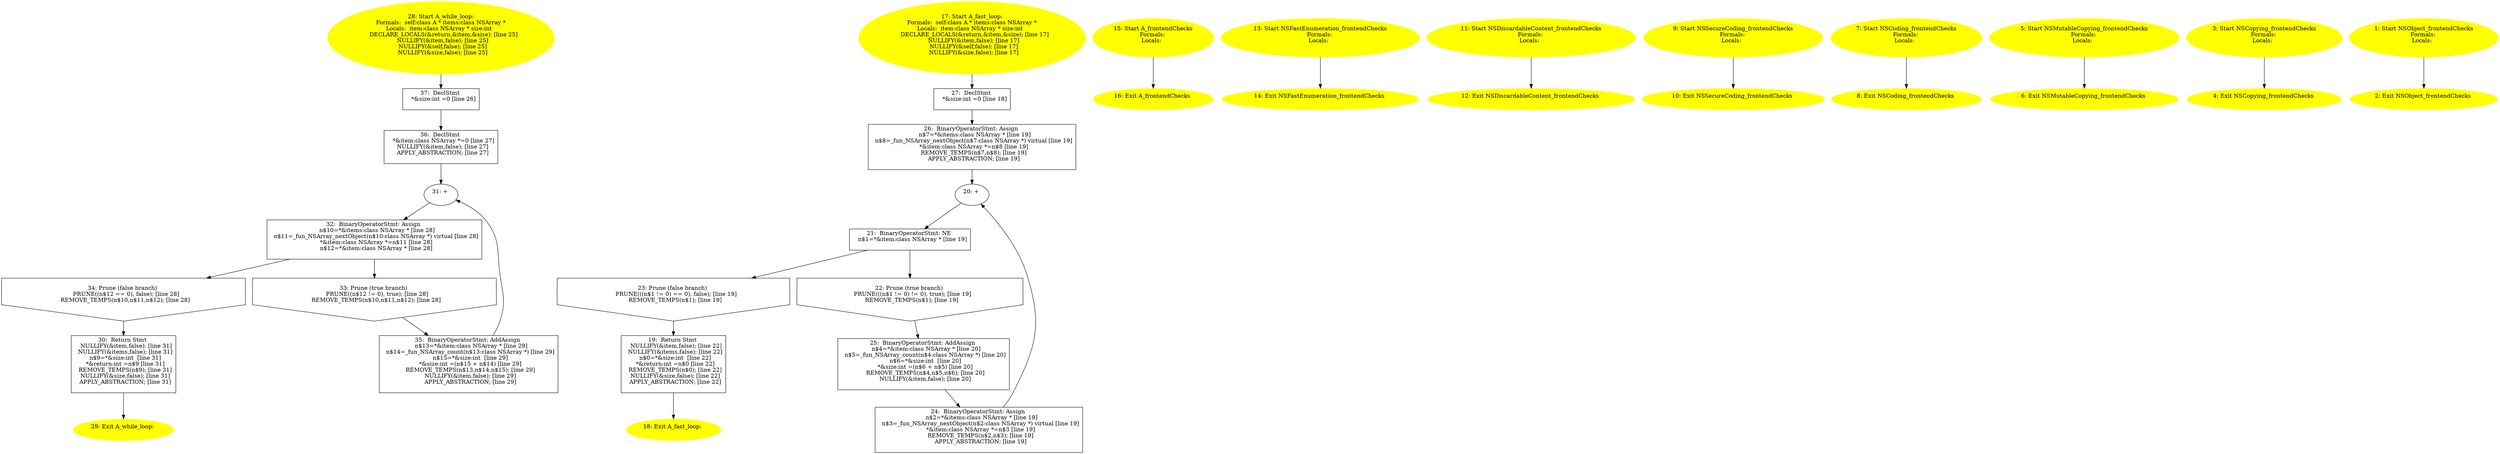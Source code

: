 digraph iCFG {
37 [label="37:  DeclStmt \n   *&size:int =0 [line 26]\n " shape="box"]
	

	 37 -> 36 ;
36 [label="36:  DeclStmt \n   *&item:class NSArray *=0 [line 27]\n  NULLIFY(&item,false); [line 27]\n  APPLY_ABSTRACTION; [line 27]\n " shape="box"]
	

	 36 -> 31 ;
35 [label="35:  BinaryOperatorStmt: AddAssign \n   n$13=*&item:class NSArray * [line 29]\n  n$14=_fun_NSArray_count(n$13:class NSArray *) [line 29]\n  n$15=*&size:int  [line 29]\n  *&size:int =(n$15 + n$14) [line 29]\n  REMOVE_TEMPS(n$13,n$14,n$15); [line 29]\n  NULLIFY(&item,false); [line 29]\n  APPLY_ABSTRACTION; [line 29]\n " shape="box"]
	

	 35 -> 31 ;
34 [label="34: Prune (false branch) \n   PRUNE((n$12 == 0), false); [line 28]\n  REMOVE_TEMPS(n$10,n$11,n$12); [line 28]\n " shape="invhouse"]
	

	 34 -> 30 ;
33 [label="33: Prune (true branch) \n   PRUNE((n$12 != 0), true); [line 28]\n  REMOVE_TEMPS(n$10,n$11,n$12); [line 28]\n " shape="invhouse"]
	

	 33 -> 35 ;
32 [label="32:  BinaryOperatorStmt: Assign \n   n$10=*&items:class NSArray * [line 28]\n  n$11=_fun_NSArray_nextObject(n$10:class NSArray *) virtual [line 28]\n  *&item:class NSArray *=n$11 [line 28]\n  n$12=*&item:class NSArray * [line 28]\n " shape="box"]
	

	 32 -> 33 ;
	 32 -> 34 ;
31 [label="31: + \n  " ]
	

	 31 -> 32 ;
30 [label="30:  Return Stmt \n   NULLIFY(&item,false); [line 31]\n  NULLIFY(&items,false); [line 31]\n  n$9=*&size:int  [line 31]\n  *&return:int =n$9 [line 31]\n  REMOVE_TEMPS(n$9); [line 31]\n  NULLIFY(&size,false); [line 31]\n  APPLY_ABSTRACTION; [line 31]\n " shape="box"]
	

	 30 -> 29 ;
29 [label="29: Exit A_while_loop: \n  " color=yellow style=filled]
	

28 [label="28: Start A_while_loop:\nFormals:  self:class A * items:class NSArray *\nLocals:  item:class NSArray * size:int  \n   DECLARE_LOCALS(&return,&item,&size); [line 25]\n  NULLIFY(&item,false); [line 25]\n  NULLIFY(&self,false); [line 25]\n  NULLIFY(&size,false); [line 25]\n " color=yellow style=filled]
	

	 28 -> 37 ;
27 [label="27:  DeclStmt \n   *&size:int =0 [line 18]\n " shape="box"]
	

	 27 -> 26 ;
26 [label="26:  BinaryOperatorStmt: Assign \n   n$7=*&items:class NSArray * [line 19]\n  n$8=_fun_NSArray_nextObject(n$7:class NSArray *) virtual [line 19]\n  *&item:class NSArray *=n$8 [line 19]\n  REMOVE_TEMPS(n$7,n$8); [line 19]\n  APPLY_ABSTRACTION; [line 19]\n " shape="box"]
	

	 26 -> 20 ;
25 [label="25:  BinaryOperatorStmt: AddAssign \n   n$4=*&item:class NSArray * [line 20]\n  n$5=_fun_NSArray_count(n$4:class NSArray *) [line 20]\n  n$6=*&size:int  [line 20]\n  *&size:int =(n$6 + n$5) [line 20]\n  REMOVE_TEMPS(n$4,n$5,n$6); [line 20]\n  NULLIFY(&item,false); [line 20]\n " shape="box"]
	

	 25 -> 24 ;
24 [label="24:  BinaryOperatorStmt: Assign \n   n$2=*&items:class NSArray * [line 19]\n  n$3=_fun_NSArray_nextObject(n$2:class NSArray *) virtual [line 19]\n  *&item:class NSArray *=n$3 [line 19]\n  REMOVE_TEMPS(n$2,n$3); [line 19]\n  APPLY_ABSTRACTION; [line 19]\n " shape="box"]
	

	 24 -> 20 ;
23 [label="23: Prune (false branch) \n   PRUNE(((n$1 != 0) == 0), false); [line 19]\n  REMOVE_TEMPS(n$1); [line 19]\n " shape="invhouse"]
	

	 23 -> 19 ;
22 [label="22: Prune (true branch) \n   PRUNE(((n$1 != 0) != 0), true); [line 19]\n  REMOVE_TEMPS(n$1); [line 19]\n " shape="invhouse"]
	

	 22 -> 25 ;
21 [label="21:  BinaryOperatorStmt: NE \n   n$1=*&item:class NSArray * [line 19]\n " shape="box"]
	

	 21 -> 22 ;
	 21 -> 23 ;
20 [label="20: + \n  " ]
	

	 20 -> 21 ;
19 [label="19:  Return Stmt \n   NULLIFY(&item,false); [line 22]\n  NULLIFY(&items,false); [line 22]\n  n$0=*&size:int  [line 22]\n  *&return:int =n$0 [line 22]\n  REMOVE_TEMPS(n$0); [line 22]\n  NULLIFY(&size,false); [line 22]\n  APPLY_ABSTRACTION; [line 22]\n " shape="box"]
	

	 19 -> 18 ;
18 [label="18: Exit A_fast_loop: \n  " color=yellow style=filled]
	

17 [label="17: Start A_fast_loop:\nFormals:  self:class A * items:class NSArray *\nLocals:  item:class NSArray * size:int  \n   DECLARE_LOCALS(&return,&item,&size); [line 17]\n  NULLIFY(&item,false); [line 17]\n  NULLIFY(&self,false); [line 17]\n  NULLIFY(&size,false); [line 17]\n " color=yellow style=filled]
	

	 17 -> 27 ;
16 [label="16: Exit A_frontendChecks \n  " color=yellow style=filled]
	

15 [label="15: Start A_frontendChecks\nFormals: \nLocals:  \n  " color=yellow style=filled]
	

	 15 -> 16 ;
14 [label="14: Exit NSFastEnumeration_frontendChecks \n  " color=yellow style=filled]
	

13 [label="13: Start NSFastEnumeration_frontendChecks\nFormals: \nLocals:  \n  " color=yellow style=filled]
	

	 13 -> 14 ;
12 [label="12: Exit NSDiscardableContent_frontendChecks \n  " color=yellow style=filled]
	

11 [label="11: Start NSDiscardableContent_frontendChecks\nFormals: \nLocals:  \n  " color=yellow style=filled]
	

	 11 -> 12 ;
10 [label="10: Exit NSSecureCoding_frontendChecks \n  " color=yellow style=filled]
	

9 [label="9: Start NSSecureCoding_frontendChecks\nFormals: \nLocals:  \n  " color=yellow style=filled]
	

	 9 -> 10 ;
8 [label="8: Exit NSCoding_frontendChecks \n  " color=yellow style=filled]
	

7 [label="7: Start NSCoding_frontendChecks\nFormals: \nLocals:  \n  " color=yellow style=filled]
	

	 7 -> 8 ;
6 [label="6: Exit NSMutableCopying_frontendChecks \n  " color=yellow style=filled]
	

5 [label="5: Start NSMutableCopying_frontendChecks\nFormals: \nLocals:  \n  " color=yellow style=filled]
	

	 5 -> 6 ;
4 [label="4: Exit NSCopying_frontendChecks \n  " color=yellow style=filled]
	

3 [label="3: Start NSCopying_frontendChecks\nFormals: \nLocals:  \n  " color=yellow style=filled]
	

	 3 -> 4 ;
2 [label="2: Exit NSObject_frontendChecks \n  " color=yellow style=filled]
	

1 [label="1: Start NSObject_frontendChecks\nFormals: \nLocals:  \n  " color=yellow style=filled]
	

	 1 -> 2 ;
}
